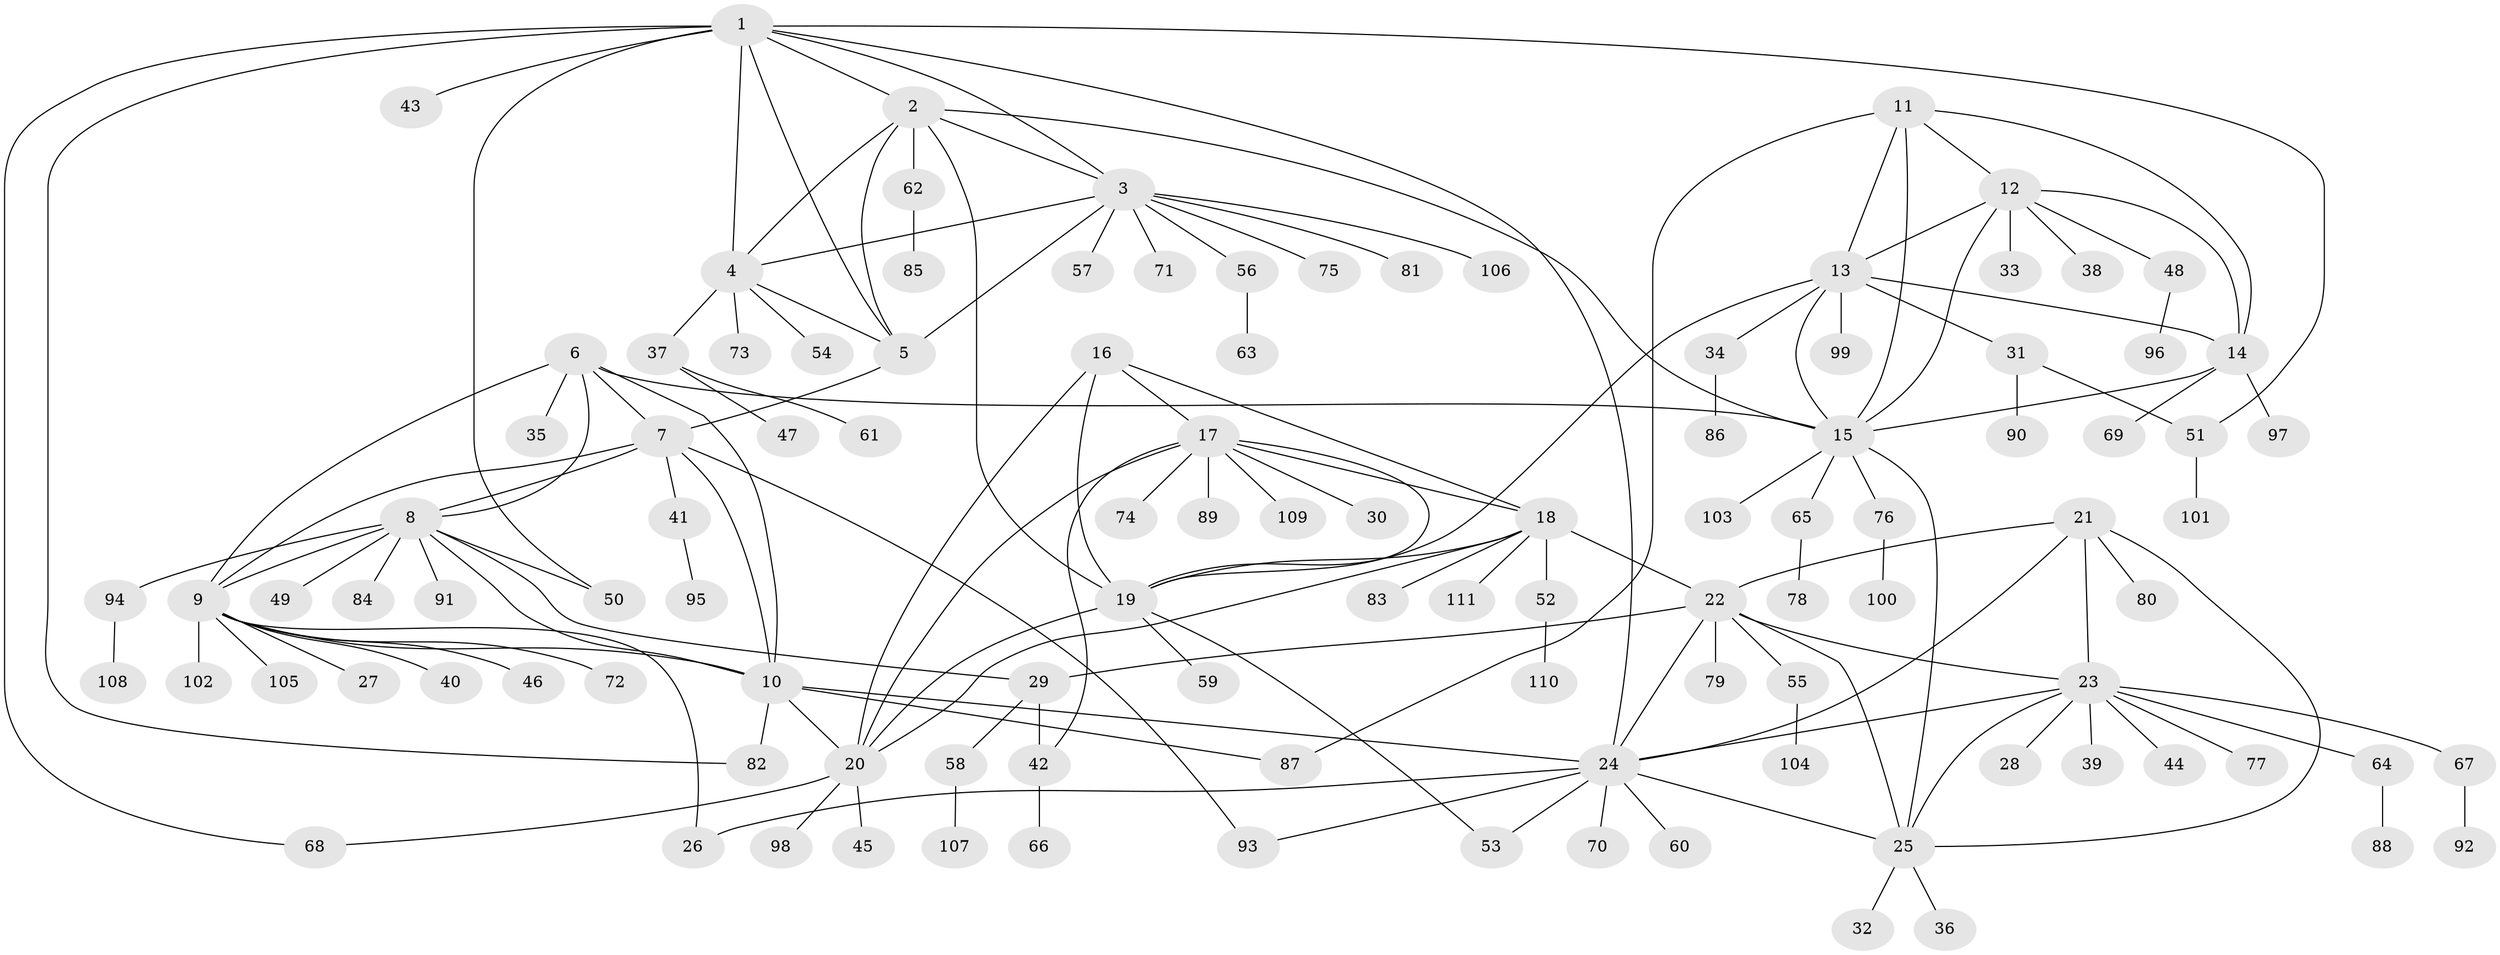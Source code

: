 // Generated by graph-tools (version 1.1) at 2025/37/03/09/25 02:37:34]
// undirected, 111 vertices, 156 edges
graph export_dot {
graph [start="1"]
  node [color=gray90,style=filled];
  1;
  2;
  3;
  4;
  5;
  6;
  7;
  8;
  9;
  10;
  11;
  12;
  13;
  14;
  15;
  16;
  17;
  18;
  19;
  20;
  21;
  22;
  23;
  24;
  25;
  26;
  27;
  28;
  29;
  30;
  31;
  32;
  33;
  34;
  35;
  36;
  37;
  38;
  39;
  40;
  41;
  42;
  43;
  44;
  45;
  46;
  47;
  48;
  49;
  50;
  51;
  52;
  53;
  54;
  55;
  56;
  57;
  58;
  59;
  60;
  61;
  62;
  63;
  64;
  65;
  66;
  67;
  68;
  69;
  70;
  71;
  72;
  73;
  74;
  75;
  76;
  77;
  78;
  79;
  80;
  81;
  82;
  83;
  84;
  85;
  86;
  87;
  88;
  89;
  90;
  91;
  92;
  93;
  94;
  95;
  96;
  97;
  98;
  99;
  100;
  101;
  102;
  103;
  104;
  105;
  106;
  107;
  108;
  109;
  110;
  111;
  1 -- 2;
  1 -- 3;
  1 -- 4;
  1 -- 5;
  1 -- 24;
  1 -- 43;
  1 -- 50;
  1 -- 51;
  1 -- 68;
  1 -- 82;
  2 -- 3;
  2 -- 4;
  2 -- 5;
  2 -- 15;
  2 -- 19;
  2 -- 62;
  3 -- 4;
  3 -- 5;
  3 -- 56;
  3 -- 57;
  3 -- 71;
  3 -- 75;
  3 -- 81;
  3 -- 106;
  4 -- 5;
  4 -- 37;
  4 -- 54;
  4 -- 73;
  5 -- 7;
  6 -- 7;
  6 -- 8;
  6 -- 9;
  6 -- 10;
  6 -- 15;
  6 -- 35;
  7 -- 8;
  7 -- 9;
  7 -- 10;
  7 -- 41;
  7 -- 93;
  8 -- 9;
  8 -- 10;
  8 -- 29;
  8 -- 49;
  8 -- 50;
  8 -- 84;
  8 -- 91;
  8 -- 94;
  9 -- 10;
  9 -- 26;
  9 -- 27;
  9 -- 40;
  9 -- 46;
  9 -- 72;
  9 -- 102;
  9 -- 105;
  10 -- 20;
  10 -- 24;
  10 -- 82;
  10 -- 87;
  11 -- 12;
  11 -- 13;
  11 -- 14;
  11 -- 15;
  11 -- 87;
  12 -- 13;
  12 -- 14;
  12 -- 15;
  12 -- 33;
  12 -- 38;
  12 -- 48;
  13 -- 14;
  13 -- 15;
  13 -- 19;
  13 -- 31;
  13 -- 34;
  13 -- 99;
  14 -- 15;
  14 -- 69;
  14 -- 97;
  15 -- 25;
  15 -- 65;
  15 -- 76;
  15 -- 103;
  16 -- 17;
  16 -- 18;
  16 -- 19;
  16 -- 20;
  17 -- 18;
  17 -- 19;
  17 -- 20;
  17 -- 30;
  17 -- 42;
  17 -- 74;
  17 -- 89;
  17 -- 109;
  18 -- 19;
  18 -- 20;
  18 -- 22;
  18 -- 52;
  18 -- 83;
  18 -- 111;
  19 -- 20;
  19 -- 53;
  19 -- 59;
  20 -- 45;
  20 -- 68;
  20 -- 98;
  21 -- 22;
  21 -- 23;
  21 -- 24;
  21 -- 25;
  21 -- 80;
  22 -- 23;
  22 -- 24;
  22 -- 25;
  22 -- 29;
  22 -- 55;
  22 -- 79;
  23 -- 24;
  23 -- 25;
  23 -- 28;
  23 -- 39;
  23 -- 44;
  23 -- 64;
  23 -- 67;
  23 -- 77;
  24 -- 25;
  24 -- 26;
  24 -- 53;
  24 -- 60;
  24 -- 70;
  24 -- 93;
  25 -- 32;
  25 -- 36;
  29 -- 42;
  29 -- 58;
  31 -- 51;
  31 -- 90;
  34 -- 86;
  37 -- 47;
  37 -- 61;
  41 -- 95;
  42 -- 66;
  48 -- 96;
  51 -- 101;
  52 -- 110;
  55 -- 104;
  56 -- 63;
  58 -- 107;
  62 -- 85;
  64 -- 88;
  65 -- 78;
  67 -- 92;
  76 -- 100;
  94 -- 108;
}
